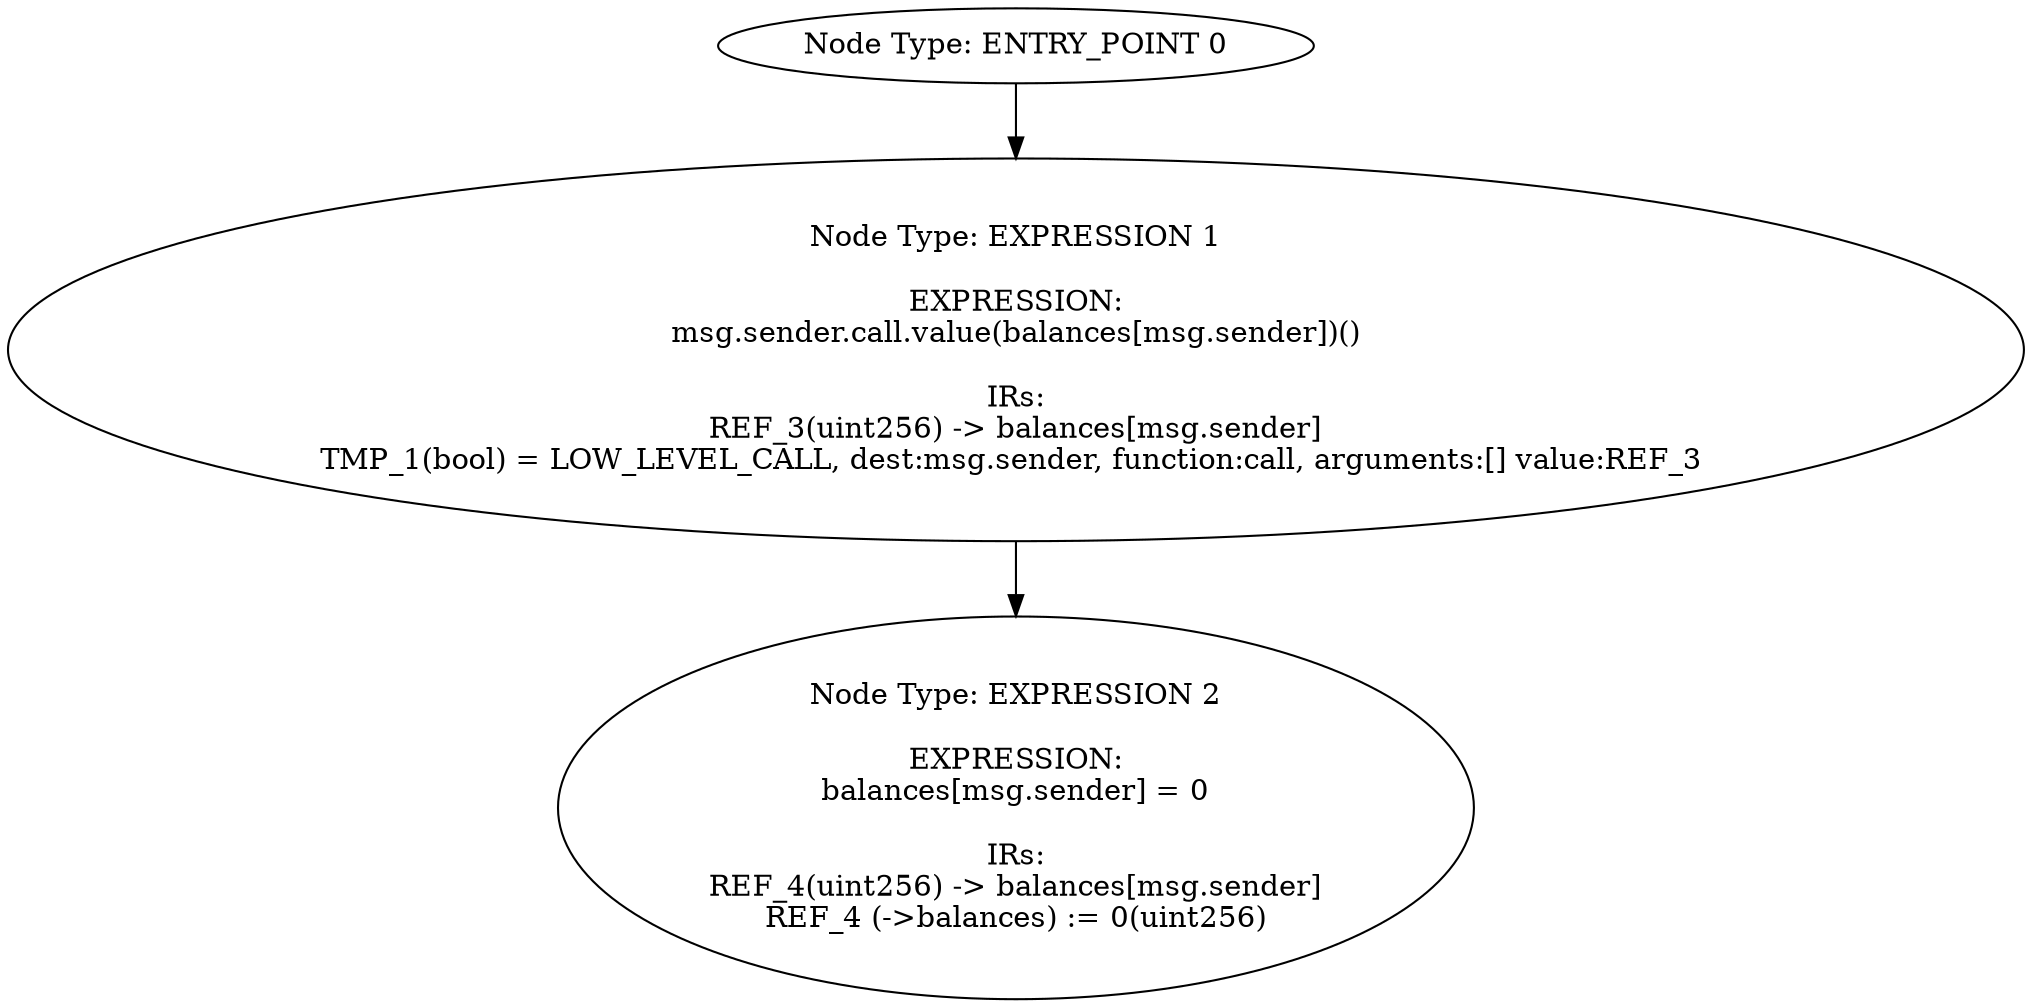 digraph{
0[label="Node Type: ENTRY_POINT 0
"];
0->1;
1[label="Node Type: EXPRESSION 1

EXPRESSION:
msg.sender.call.value(balances[msg.sender])()

IRs:
REF_3(uint256) -> balances[msg.sender]
TMP_1(bool) = LOW_LEVEL_CALL, dest:msg.sender, function:call, arguments:[] value:REF_3 "];
1->2;
2[label="Node Type: EXPRESSION 2

EXPRESSION:
balances[msg.sender] = 0

IRs:
REF_4(uint256) -> balances[msg.sender]
REF_4 (->balances) := 0(uint256)"];
}
